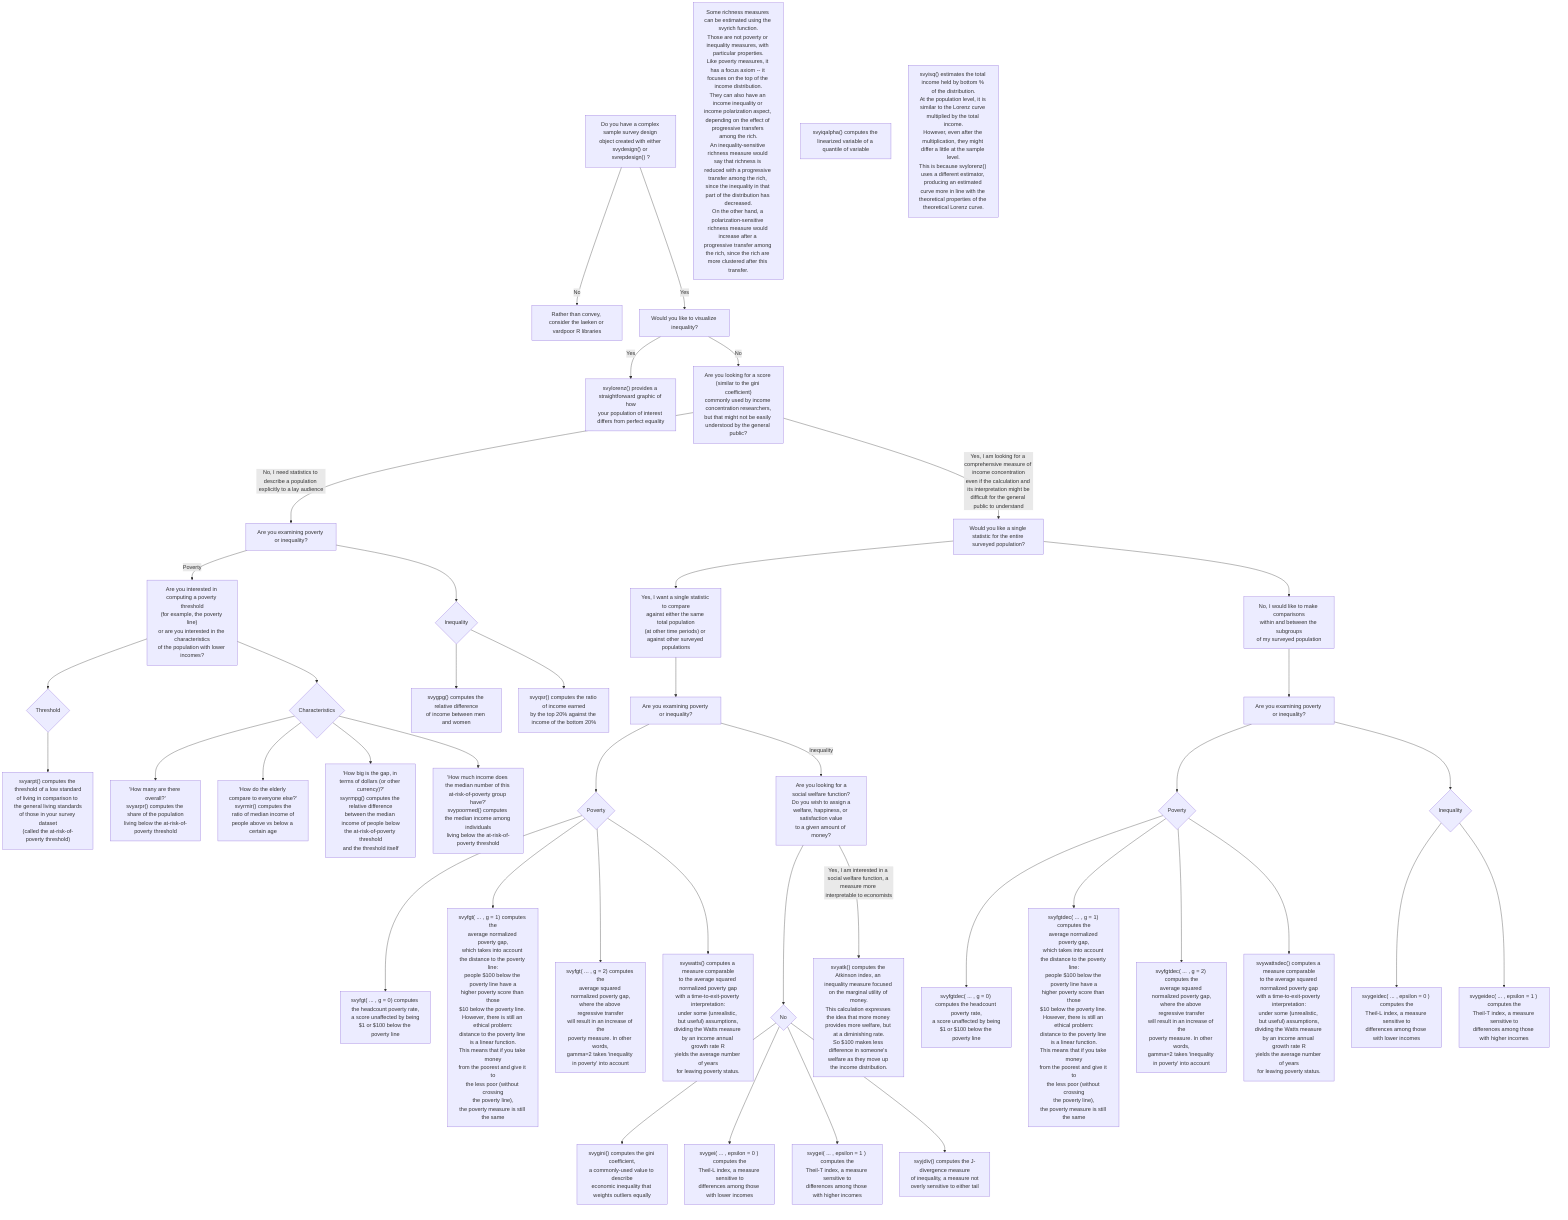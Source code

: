 graph TD

	A["Do you have a complex sample survey design object created with either svydesign() or svrepdesign() ?"]
	
	A --> |No| B["Rather than convey, consider the laeken or vardpoor R libraries"]
	
	A --> |Yes| C["Would you like to visualize inequality?"]
	
	C --> |Yes| D["svylorenz() provides a straightforward graphic of how<br>your population of interest differs from perfect equality"]
	
	C --> |No| E["Are you looking for a score (similar to the gini coefficient)<br>commonly used by income concentration researchers,<br>but that might not be easily understood by the general public?"]
	
	E --> |No, I need statistics to describe a population explicitly to a lay audience| F["Are you examining poverty or inequality?"]
	E --> |Yes, I am looking for a comprehensive measure of income concentration<br>even if the calculation and its interpretation might be<br>difficult for the general public to understand| G["Would you like a single statistic for the entire surveyed population?"]

	F --> |Poverty| H["Are you interested in computing a poverty threshold<br>(for example, the poverty line)<br>or are you interested in the characteristics<br>of the population with lower incomes?"]
	F --> I{Inequality}
	
	H --> J{Threshold}
	J --> K["svyarpt() computes the threshold of a low standard<br>of living in comparison to the general living standards<br>of those in your survey dataset<br>(called the at-risk-of-poverty threshold)"]
	
	H --> L{"Characteristics"}
	
	L --> M["'How many are there overall?'<br>svyarpr() computes the share of the population<br>living below the at-risk-of-poverty threshold"]
	L --> N["'How do the elderly compare to everyone else?'<br>svyrmir() computes the<br>ratio of median income of<br>people above vs below a certain age"]
	L --> O["'How big is the gap, in terms of dollars (or other currency)?'<br>svyrmpg() computes the relative difference<br>between the median income of people below<br>the at-risk-of-poverty threshold<br>and the threshold itself"]
	L --> P["'How much income does the median number of this at-risk-of-poverty group have?'<br>svypoormed() computes the median income among individuals<br>living below the at-risk-of-poverty threshold"]
	
	I --> Q["svygpg() computes the relative difference<br>of income between men and women"]
	I --> R["svyqsr() computes the ratio of income earned<br>by the top 20% against the income of the bottom 20%"]


	G --> S["Yes, I want a single statistic to compare<br>against either the same total population<br>(at other time periods) or against other surveyed populations"]
	G --> T["No, I would like to make comparisons<br>within and between the subgroups<br>of my surveyed population"]


	S --> U["Are you examining poverty or inequality?"]
	
	U --> V{"Poverty"}
	
	V --> W["svyfgt( ... , g = 0) computes the headcount poverty rate,<br>a score unaffected by being<br>$1 or $100 below the poverty line"]
	V --> X["svyfgt( ... , g = 1) computes the<br>average normalized poverty gap,<br>which takes into account the distance to the poverty line:<br>people $100 below the poverty line have a<br>higher poverty score than those<br>$10 below the poverty line. <br>However, there is still an ethical problem:<br>distance to the poverty line is a linear function.<br>This means that if you take money<br>from the poorest and give it to<br>the less poor (without crossing<br>the poverty line),<br>the poverty measure is still the same"]
	V --> Y["svyfgt( ... , g = 2) computes the<br>average squared normalized poverty gap,<br>where the above regressive transfer<br>will result in an increase of the<br>poverty measure. In other words,<br>gamma=2 takes 'inequality in poverty' into account"]
	V --> Z["svywatts() computes a measure comparable<br>to the average squared normalized poverty gap<br>with a time-to-exit-poverty interpretation:<br>under some (unrealistic, but useful) assumptions,<br>dividing the Watts measure by an income annual growth rate R<br>yields the average number of years<br>for leaving poverty status."]
	
	U --> |Inequality| AA["Are you looking for a<br>social welfare function?<br>Do you wish to assign a<br>welfare, happiness, or satisfaction value<br>to a given amount of money?"]	
	
	AA --> TT{"No"}
	
	AA --> |Yes, I am interested in a social welfare function, a measure more interpretable to economists| RR["svyatk() computes the Atkinson index, an inequality measure focused on the marginal utility of money.<br>This calculation expresses the idea that more money provides more welfare, but at a diminishing rate.<br>So $100 makes less difference in someone's welfare as they move up the income distribution."]
	
	
	
	TT --> BB["svygini() computes the gini coefficient,<br>a commonly-used value to describe<br>economic inequality that weights outliers equally"]
	TT --> CC["svygei( ... , epsilon = 0 ) computes the<br>Theil-L index, a measure sensitive to<br>differences among those with lower incomes"]
	TT --> DD["svygei( ... , epsilon = 1 ) computes the<br>Theil-T index, a measure sensitive to<br>differences among those with higher incomes"]
	TT --> EE["svyjdiv() computes the J-divergence measure<br>of inequality, a measure not<br>overly sensitive to either tail"]
	
	
	T --> FF["Are you examining poverty or inequality?"]
	
	FF --> GG{"Poverty"}
	
	GG --> HH["svyfgtdec( ... , g = 0) computes the headcount poverty rate,<br>a score unaffected by being<br>$1 or $100 below the poverty line"]
	GG -->II["svyfgtdec( ... , g = 1) computes the<br>average normalized poverty gap,<br>which takes into account the distance to the poverty line:<br>people $100 below the poverty line have a<br>higher poverty score than those<br>$10 below the poverty line. <br>However, there is still an ethical problem:<br>distance to the poverty line is a linear function.<br>This means that if you take money<br>from the poorest and give it to<br>the less poor (without crossing<br>the poverty line),<br>the poverty measure is still the same"]
	GG --> JJ["svyfgtdec( ... , g = 2) computes the<br>average squared normalized poverty gap,<br>where the above regressive transfer<br>will result in an increase of the<br>poverty measure. In other words,<br>gamma=2 takes 'inequality in poverty' into account"]
	GG --> KK["svywattsdec() computes a measure comparable<br>to the average squared normalized poverty gap<br>with a time-to-exit-poverty interpretation:<br>under some (unrealistic, but useful) assumptions,<br>dividing the Watts measure by an income annual growth rate R<br>yields the average number of years<br>for leaving poverty status."]
	
	
	
	FF --> LL{"Inequality"}
	
	LL --> MM["svygeidec( ... , epsilon = 0 ) computes the<br>Theil-L index, a measure sensitive to<br>differences among those with lower incomes"]
	LL --> NN["svygeidec( ... , epsilon = 1 ) computes the<br>Theil-T index, a measure sensitive to<br>differences among those with higher incomes"]



	OO["Some richness measures can be estimated using the svyrich function.<br>Those are not poverty or inequality measures, with particular properties.<br>Like poverty measures, it has a focus axiom -- it focuses on the top of the income distribution.<br>They can also have an income inequality or income polarization aspect, depending on the effect of progressive transfers among the rich.<br>An inequality-sensitive richness measure would say that richness is reduced with a progressive transfer among the rich, since the inequality in that part of the distribution has decreased.<br>On the other hand, a polarization-sensitive richness measure would increase after a progressive transfer among the rich, since the rich are more clustered after this transfer."]
	
	PP["svyiqalpha() computes the linearized variable of a quantile of variable"]
	
	QQ["svyisq() estimates the total income held by bottom % of the distribution.<br>At the population level, it is similar to the Lorenz curve multiplied by the total income.<br>However, even after the multiplication, they might differ a little at the sample level.<br>This is because svylorenz() uses a different estimator, producing an estimated curve more in line with the theoretical properties of the theoretical Lorenz curve."]
